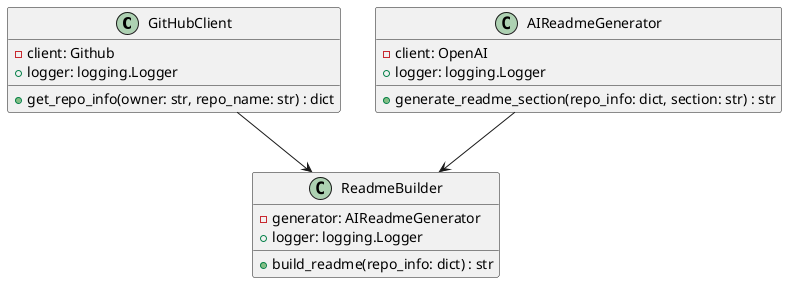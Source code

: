@startuml class_diagram
class GitHubClient {
    - client: Github
    + get_repo_info(owner: str, repo_name: str) : dict
    + logger: logging.Logger
}

class AIReadmeGenerator {
    - client: OpenAI
    + generate_readme_section(repo_info: dict, section: str) : str
    + logger: logging.Logger
}

class ReadmeBuilder {
    - generator: AIReadmeGenerator
    + build_readme(repo_info: dict) : str
    + logger: logging.Logger
}

GitHubClient --> ReadmeBuilder
AIReadmeGenerator --> ReadmeBuilder
@enduml
